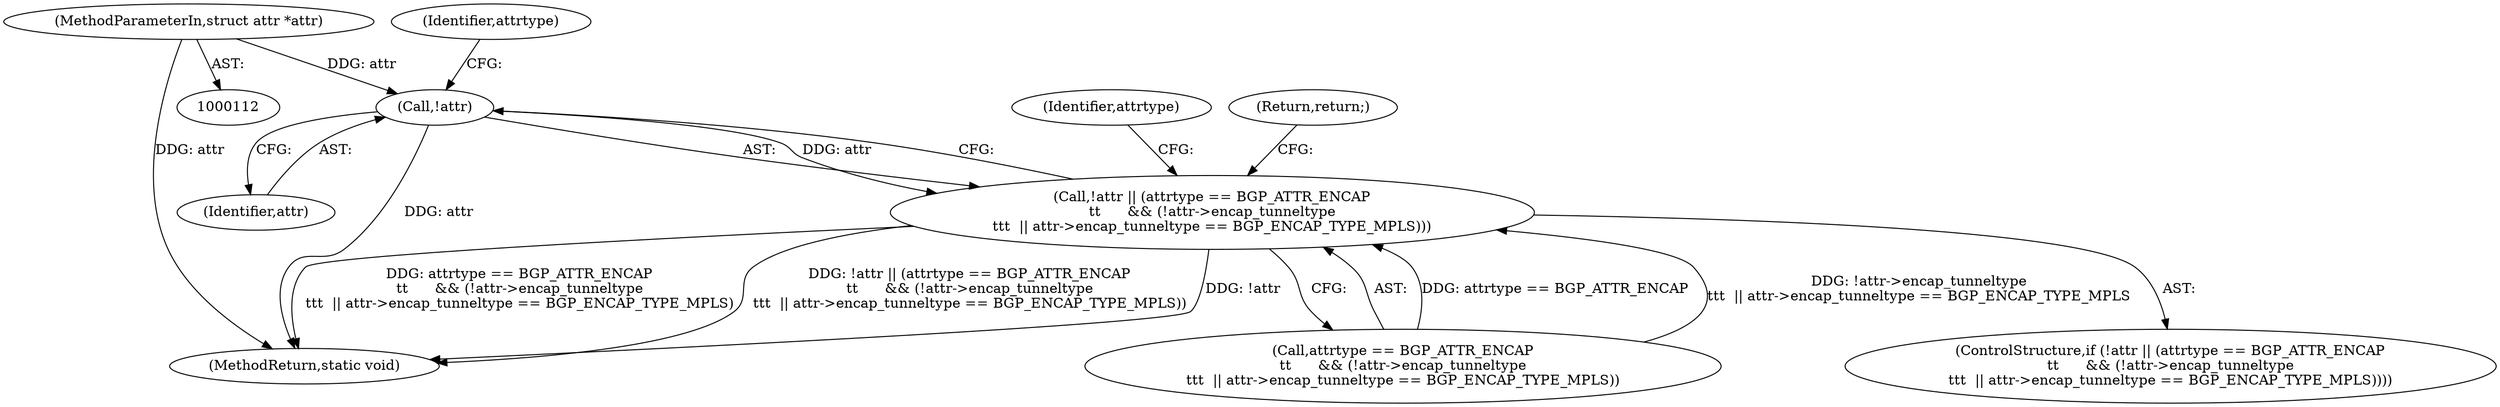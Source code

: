 digraph "0_frr_943d595a018e69b550db08cccba1d0778a86705a_1@pointer" {
"1000132" [label="(Call,!attr)"];
"1000116" [label="(MethodParameterIn,struct attr *attr)"];
"1000131" [label="(Call,!attr || (attrtype == BGP_ATTR_ENCAP\n\t\t      && (!attr->encap_tunneltype\n\t\t\t  || attr->encap_tunneltype == BGP_ENCAP_TYPE_MPLS)))"];
"1000130" [label="(ControlStructure,if (!attr || (attrtype == BGP_ATTR_ENCAP\n\t\t      && (!attr->encap_tunneltype\n\t\t\t  || attr->encap_tunneltype == BGP_ENCAP_TYPE_MPLS))))"];
"1000133" [label="(Identifier,attr)"];
"1000116" [label="(MethodParameterIn,struct attr *attr)"];
"1000132" [label="(Call,!attr)"];
"1000131" [label="(Call,!attr || (attrtype == BGP_ATTR_ENCAP\n\t\t      && (!attr->encap_tunneltype\n\t\t\t  || attr->encap_tunneltype == BGP_ENCAP_TYPE_MPLS)))"];
"1000150" [label="(Identifier,attrtype)"];
"1000327" [label="(MethodReturn,static void)"];
"1000134" [label="(Call,attrtype == BGP_ATTR_ENCAP\n\t\t      && (!attr->encap_tunneltype\n\t\t\t  || attr->encap_tunneltype == BGP_ENCAP_TYPE_MPLS))"];
"1000148" [label="(Return,return;)"];
"1000136" [label="(Identifier,attrtype)"];
"1000132" -> "1000131"  [label="AST: "];
"1000132" -> "1000133"  [label="CFG: "];
"1000133" -> "1000132"  [label="AST: "];
"1000136" -> "1000132"  [label="CFG: "];
"1000131" -> "1000132"  [label="CFG: "];
"1000132" -> "1000327"  [label="DDG: attr"];
"1000132" -> "1000131"  [label="DDG: attr"];
"1000116" -> "1000132"  [label="DDG: attr"];
"1000116" -> "1000112"  [label="AST: "];
"1000116" -> "1000327"  [label="DDG: attr"];
"1000131" -> "1000130"  [label="AST: "];
"1000131" -> "1000134"  [label="CFG: "];
"1000134" -> "1000131"  [label="AST: "];
"1000148" -> "1000131"  [label="CFG: "];
"1000150" -> "1000131"  [label="CFG: "];
"1000131" -> "1000327"  [label="DDG: !attr"];
"1000131" -> "1000327"  [label="DDG: attrtype == BGP_ATTR_ENCAP\n\t\t      && (!attr->encap_tunneltype\n\t\t\t  || attr->encap_tunneltype == BGP_ENCAP_TYPE_MPLS)"];
"1000131" -> "1000327"  [label="DDG: !attr || (attrtype == BGP_ATTR_ENCAP\n\t\t      && (!attr->encap_tunneltype\n\t\t\t  || attr->encap_tunneltype == BGP_ENCAP_TYPE_MPLS))"];
"1000134" -> "1000131"  [label="DDG: attrtype == BGP_ATTR_ENCAP"];
"1000134" -> "1000131"  [label="DDG: !attr->encap_tunneltype\n\t\t\t  || attr->encap_tunneltype == BGP_ENCAP_TYPE_MPLS"];
}
